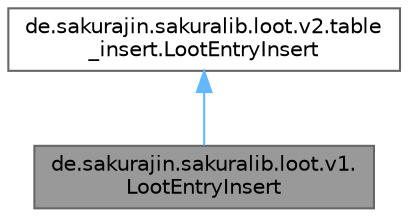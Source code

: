 digraph "de.sakurajin.sakuralib.loot.v1.LootEntryInsert"
{
 // LATEX_PDF_SIZE
  bgcolor="transparent";
  edge [fontname=Helvetica,fontsize=10,labelfontname=Helvetica,labelfontsize=10];
  node [fontname=Helvetica,fontsize=10,shape=box,height=0.2,width=0.4];
  Node1 [label="de.sakurajin.sakuralib.loot.v1.\lLootEntryInsert",height=0.2,width=0.4,color="gray40", fillcolor="grey60", style="filled", fontcolor="black",tooltip="A class that represents an entry that should be inserted into a loot table."];
  Node2 -> Node1 [dir="back",color="steelblue1",style="solid"];
  Node2 [label="de.sakurajin.sakuralib.loot.v2.table\l_insert.LootEntryInsert",height=0.2,width=0.4,color="gray40", fillcolor="white", style="filled",URL="$classde_1_1sakurajin_1_1sakuralib_1_1loot_1_1v2_1_1table__insert_1_1LootEntryInsert.html",tooltip="A class that represents an entry that should be inserted into a loot table."];
}
